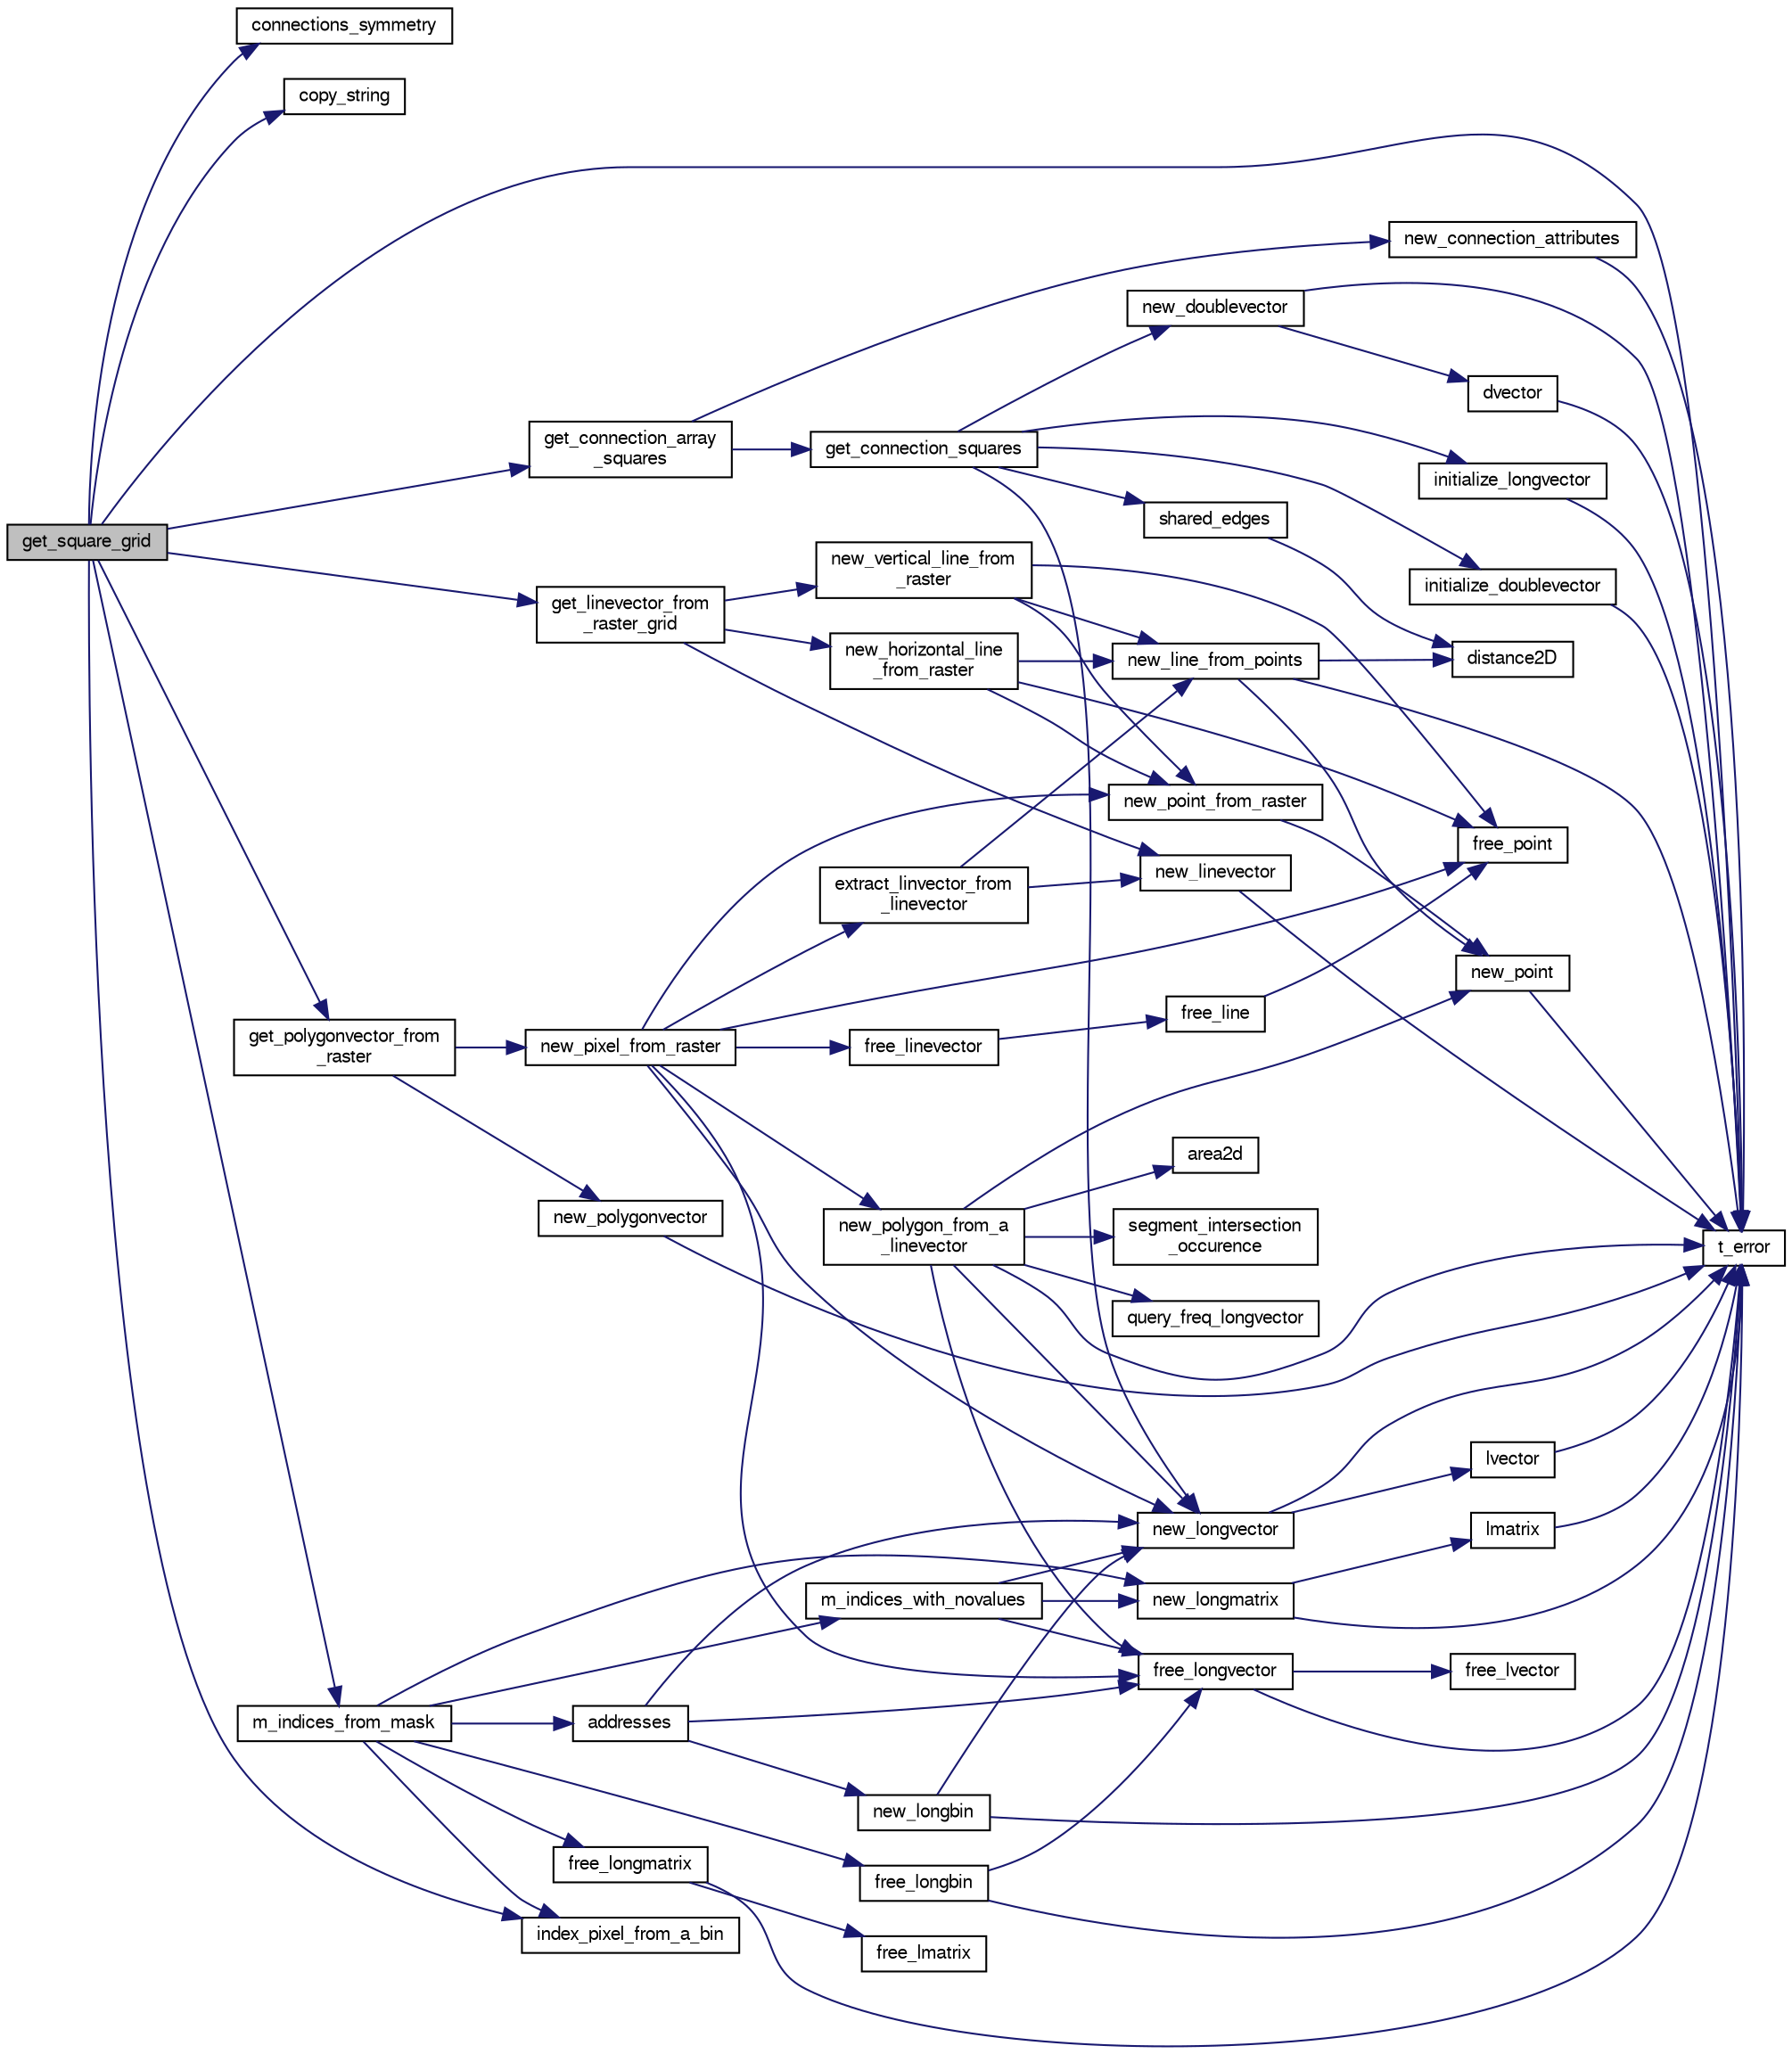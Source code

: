 digraph "get_square_grid"
{
  bgcolor="transparent";
  edge [fontname="FreeSans",fontsize="10",labelfontname="FreeSans",labelfontsize="10"];
  node [fontname="FreeSans",fontsize="10",shape=record];
  rankdir="LR";
  Node1 [label="get_square_grid",height=0.2,width=0.4,color="black", fillcolor="grey75", style="filled" fontcolor="black"];
  Node1 -> Node2 [color="midnightblue",fontsize="10",style="solid",fontname="FreeSans"];
  Node2 [label="connections_symmetry",height=0.2,width=0.4,color="black",URL="$geometry__attribute_8c.html#af7ad269c0c6f4b6147cd298d55fc61ad"];
  Node1 -> Node3 [color="midnightblue",fontsize="10",style="solid",fontname="FreeSans"];
  Node3 [label="copy_string",height=0.2,width=0.4,color="black",URL="$bigcells2_8c.html#a2eec32e670f285ae6dbcd2e6513e4b78"];
  Node1 -> Node4 [color="midnightblue",fontsize="10",style="solid",fontname="FreeSans"];
  Node4 [label="get_connection_array\l_squares",height=0.2,width=0.4,color="black",URL="$geometry__attribute_8c.html#a763fd7ef8c5e6047e407a77a937bda9d"];
  Node4 -> Node5 [color="midnightblue",fontsize="10",style="solid",fontname="FreeSans"];
  Node5 [label="new_connection_attributes",height=0.2,width=0.4,color="black",URL="$geometry__attribute_8c.html#a53d31b98f02eddc1cf683836d2880616"];
  Node5 -> Node6 [color="midnightblue",fontsize="10",style="solid",fontname="FreeSans"];
  Node6 [label="t_error",height=0.2,width=0.4,color="black",URL="$error_8c.html#af79ef7c6656ef0f3d2786e2b09c1755f"];
  Node4 -> Node7 [color="midnightblue",fontsize="10",style="solid",fontname="FreeSans"];
  Node7 [label="get_connection_squares",height=0.2,width=0.4,color="black",URL="$geometry__attribute_8c.html#adf0b251be63b8e8e23f0802841d01517"];
  Node7 -> Node8 [color="midnightblue",fontsize="10",style="solid",fontname="FreeSans"];
  Node8 [label="new_longvector",height=0.2,width=0.4,color="black",URL="$alloc_8c.html#a85853f82d1b0df7d49c675476f31c68f"];
  Node8 -> Node6 [color="midnightblue",fontsize="10",style="solid",fontname="FreeSans"];
  Node8 -> Node9 [color="midnightblue",fontsize="10",style="solid",fontname="FreeSans"];
  Node9 [label="lvector",height=0.2,width=0.4,color="black",URL="$alloc_8c.html#af4f505f2dcb9ffd8fb12a7750b38b7e5"];
  Node9 -> Node6 [color="midnightblue",fontsize="10",style="solid",fontname="FreeSans"];
  Node7 -> Node10 [color="midnightblue",fontsize="10",style="solid",fontname="FreeSans"];
  Node10 [label="new_doublevector",height=0.2,width=0.4,color="black",URL="$alloc_8c.html#a724e4d54ff17ee3caa26463378109887"];
  Node10 -> Node6 [color="midnightblue",fontsize="10",style="solid",fontname="FreeSans"];
  Node10 -> Node11 [color="midnightblue",fontsize="10",style="solid",fontname="FreeSans"];
  Node11 [label="dvector",height=0.2,width=0.4,color="black",URL="$alloc_8c.html#ae21c4c252ad5d5710ebd03d6f07e40de"];
  Node11 -> Node6 [color="midnightblue",fontsize="10",style="solid",fontname="FreeSans"];
  Node7 -> Node12 [color="midnightblue",fontsize="10",style="solid",fontname="FreeSans"];
  Node12 [label="initialize_longvector",height=0.2,width=0.4,color="black",URL="$datamanipulation_8c.html#a11287d9ad90c5510b1bb23493c348691"];
  Node12 -> Node6 [color="midnightblue",fontsize="10",style="solid",fontname="FreeSans"];
  Node7 -> Node13 [color="midnightblue",fontsize="10",style="solid",fontname="FreeSans"];
  Node13 [label="initialize_doublevector",height=0.2,width=0.4,color="black",URL="$datamanipulation_8c.html#a38becedf79e63b876a220a6f7e23da9e"];
  Node13 -> Node6 [color="midnightblue",fontsize="10",style="solid",fontname="FreeSans"];
  Node7 -> Node14 [color="midnightblue",fontsize="10",style="solid",fontname="FreeSans"];
  Node14 [label="shared_edges",height=0.2,width=0.4,color="black",URL="$geometry__utilities_8c.html#a2e90fff5f5dcf081b2b49d0ecd9e4c04"];
  Node14 -> Node15 [color="midnightblue",fontsize="10",style="solid",fontname="FreeSans"];
  Node15 [label="distance2D",height=0.2,width=0.4,color="black",URL="$geometry__utilities_8c.html#a07ea39ba382bc83eec795d9381a19b76"];
  Node1 -> Node16 [color="midnightblue",fontsize="10",style="solid",fontname="FreeSans"];
  Node16 [label="get_linevector_from\l_raster_grid",height=0.2,width=0.4,color="black",URL="$g__raster2plvector_8c.html#a02fd6f18b2506a6c8cf679122880461a"];
  Node16 -> Node17 [color="midnightblue",fontsize="10",style="solid",fontname="FreeSans"];
  Node17 [label="new_linevector",height=0.2,width=0.4,color="black",URL="$geometry_8c.html#a3e74bec1227ed7fad579095dca7841f1"];
  Node17 -> Node6 [color="midnightblue",fontsize="10",style="solid",fontname="FreeSans"];
  Node16 -> Node18 [color="midnightblue",fontsize="10",style="solid",fontname="FreeSans"];
  Node18 [label="new_vertical_line_from\l_raster",height=0.2,width=0.4,color="black",URL="$g__raster2plvector_8c.html#ab6d805b9109791cb9604f2297eab5b23"];
  Node18 -> Node19 [color="midnightblue",fontsize="10",style="solid",fontname="FreeSans"];
  Node19 [label="new_point_from_raster",height=0.2,width=0.4,color="black",URL="$g__raster2plvector_8c.html#a2ba706ca2c53cfaebfd3a9db051d1460"];
  Node19 -> Node20 [color="midnightblue",fontsize="10",style="solid",fontname="FreeSans"];
  Node20 [label="new_point",height=0.2,width=0.4,color="black",URL="$geometry_8c.html#a49193cd7a27109da689dd26a0ce1fc75"];
  Node20 -> Node6 [color="midnightblue",fontsize="10",style="solid",fontname="FreeSans"];
  Node18 -> Node21 [color="midnightblue",fontsize="10",style="solid",fontname="FreeSans"];
  Node21 [label="new_line_from_points",height=0.2,width=0.4,color="black",URL="$geometry_8c.html#aeec151f90d957e9639e59915dbdebb31"];
  Node21 -> Node6 [color="midnightblue",fontsize="10",style="solid",fontname="FreeSans"];
  Node21 -> Node20 [color="midnightblue",fontsize="10",style="solid",fontname="FreeSans"];
  Node21 -> Node15 [color="midnightblue",fontsize="10",style="solid",fontname="FreeSans"];
  Node18 -> Node22 [color="midnightblue",fontsize="10",style="solid",fontname="FreeSans"];
  Node22 [label="free_point",height=0.2,width=0.4,color="black",URL="$geometry__freememory_8c.html#a92e2bb48750a3d7406b6b4f16782cd0e"];
  Node16 -> Node23 [color="midnightblue",fontsize="10",style="solid",fontname="FreeSans"];
  Node23 [label="new_horizontal_line\l_from_raster",height=0.2,width=0.4,color="black",URL="$g__raster2plvector_8c.html#a6ac4cbd5562d6a8e636d775d2f3da1ff"];
  Node23 -> Node19 [color="midnightblue",fontsize="10",style="solid",fontname="FreeSans"];
  Node23 -> Node21 [color="midnightblue",fontsize="10",style="solid",fontname="FreeSans"];
  Node23 -> Node22 [color="midnightblue",fontsize="10",style="solid",fontname="FreeSans"];
  Node1 -> Node24 [color="midnightblue",fontsize="10",style="solid",fontname="FreeSans"];
  Node24 [label="get_polygonvector_from\l_raster",height=0.2,width=0.4,color="black",URL="$g__raster2plvector_8c.html#a7e6c1b852351ca4404c07a2f98494166"];
  Node24 -> Node25 [color="midnightblue",fontsize="10",style="solid",fontname="FreeSans"];
  Node25 [label="new_polygonvector",height=0.2,width=0.4,color="black",URL="$geometry_8c.html#a52f72d805ab7de74072297b0487c10cc"];
  Node25 -> Node6 [color="midnightblue",fontsize="10",style="solid",fontname="FreeSans"];
  Node24 -> Node26 [color="midnightblue",fontsize="10",style="solid",fontname="FreeSans"];
  Node26 [label="new_pixel_from_raster",height=0.2,width=0.4,color="black",URL="$g__raster2plvector_8c.html#af897eda04f2279371d5093b2eac582d4"];
  Node26 -> Node19 [color="midnightblue",fontsize="10",style="solid",fontname="FreeSans"];
  Node26 -> Node8 [color="midnightblue",fontsize="10",style="solid",fontname="FreeSans"];
  Node26 -> Node27 [color="midnightblue",fontsize="10",style="solid",fontname="FreeSans"];
  Node27 [label="extract_linvector_from\l_linevector",height=0.2,width=0.4,color="black",URL="$geometry__io_8c.html#abd9f7191fc93e72c4dcb09b60b68f7e0"];
  Node27 -> Node17 [color="midnightblue",fontsize="10",style="solid",fontname="FreeSans"];
  Node27 -> Node21 [color="midnightblue",fontsize="10",style="solid",fontname="FreeSans"];
  Node26 -> Node28 [color="midnightblue",fontsize="10",style="solid",fontname="FreeSans"];
  Node28 [label="new_polygon_from_a\l_linevector",height=0.2,width=0.4,color="black",URL="$geometry_8c.html#a249283b40c80bec62d22c49f1160ceb1"];
  Node28 -> Node6 [color="midnightblue",fontsize="10",style="solid",fontname="FreeSans"];
  Node28 -> Node20 [color="midnightblue",fontsize="10",style="solid",fontname="FreeSans"];
  Node28 -> Node29 [color="midnightblue",fontsize="10",style="solid",fontname="FreeSans"];
  Node29 [label="segment_intersection\l_occurence",height=0.2,width=0.4,color="black",URL="$geometry__utilities_8c.html#acc2804c94dc8291d2b41d30316158605"];
  Node28 -> Node8 [color="midnightblue",fontsize="10",style="solid",fontname="FreeSans"];
  Node28 -> Node30 [color="midnightblue",fontsize="10",style="solid",fontname="FreeSans"];
  Node30 [label="query_freq_longvector",height=0.2,width=0.4,color="black",URL="$geometry__utilities_8c.html#a1ff1ee95b124d56c7a5e5c7c1f3ff425"];
  Node28 -> Node31 [color="midnightblue",fontsize="10",style="solid",fontname="FreeSans"];
  Node31 [label="area2d",height=0.2,width=0.4,color="black",URL="$geometry__utilities_8c.html#a12c64e39bdb724a66dab8a3c95e501b1"];
  Node28 -> Node32 [color="midnightblue",fontsize="10",style="solid",fontname="FreeSans"];
  Node32 [label="free_longvector",height=0.2,width=0.4,color="black",URL="$alloc_8c.html#a04fde7eac99d9b9020b658a49670f86c"];
  Node32 -> Node6 [color="midnightblue",fontsize="10",style="solid",fontname="FreeSans"];
  Node32 -> Node33 [color="midnightblue",fontsize="10",style="solid",fontname="FreeSans"];
  Node33 [label="free_lvector",height=0.2,width=0.4,color="black",URL="$alloc_8c.html#a06786bf777613d3724c0f5e8425a03af"];
  Node26 -> Node22 [color="midnightblue",fontsize="10",style="solid",fontname="FreeSans"];
  Node26 -> Node32 [color="midnightblue",fontsize="10",style="solid",fontname="FreeSans"];
  Node26 -> Node34 [color="midnightblue",fontsize="10",style="solid",fontname="FreeSans"];
  Node34 [label="free_linevector",height=0.2,width=0.4,color="black",URL="$geometry__freememory_8c.html#a3dd1b81fd65e4b4c54ba62e87ca4c6b5"];
  Node34 -> Node35 [color="midnightblue",fontsize="10",style="solid",fontname="FreeSans"];
  Node35 [label="free_line",height=0.2,width=0.4,color="black",URL="$geometry__freememory_8c.html#a93dcdfbfce9f9d5bd54d6df2cf53e664"];
  Node35 -> Node22 [color="midnightblue",fontsize="10",style="solid",fontname="FreeSans"];
  Node1 -> Node36 [color="midnightblue",fontsize="10",style="solid",fontname="FreeSans"];
  Node36 [label="index_pixel_from_a_bin",height=0.2,width=0.4,color="black",URL="$g__raster2plvector_8c.html#a3abb055f6b19a51bd5dc90f5f35f9017"];
  Node1 -> Node37 [color="midnightblue",fontsize="10",style="solid",fontname="FreeSans"];
  Node37 [label="m_indices_from_mask",height=0.2,width=0.4,color="black",URL="$g__raster2plvector_8c.html#ae62849b1134137a54321fdb9c700225a"];
  Node37 -> Node38 [color="midnightblue",fontsize="10",style="solid",fontname="FreeSans"];
  Node38 [label="new_longmatrix",height=0.2,width=0.4,color="black",URL="$alloc_8c.html#aa6c45910d3a9d8c3fc11170310c2a820"];
  Node38 -> Node6 [color="midnightblue",fontsize="10",style="solid",fontname="FreeSans"];
  Node38 -> Node39 [color="midnightblue",fontsize="10",style="solid",fontname="FreeSans"];
  Node39 [label="lmatrix",height=0.2,width=0.4,color="black",URL="$alloc_8c.html#a5ced7476e0d5f25e9156e09ffc9ce64d"];
  Node39 -> Node6 [color="midnightblue",fontsize="10",style="solid",fontname="FreeSans"];
  Node37 -> Node40 [color="midnightblue",fontsize="10",style="solid",fontname="FreeSans"];
  Node40 [label="addresses",height=0.2,width=0.4,color="black",URL="$g__raster2plvector_8c.html#a3b5885f7756980e7854fa01a272139d4"];
  Node40 -> Node8 [color="midnightblue",fontsize="10",style="solid",fontname="FreeSans"];
  Node40 -> Node41 [color="midnightblue",fontsize="10",style="solid",fontname="FreeSans"];
  Node41 [label="new_longbin",height=0.2,width=0.4,color="black",URL="$alloc_8c.html#afb274db51d2c240d31e4620e7bd4f029"];
  Node41 -> Node6 [color="midnightblue",fontsize="10",style="solid",fontname="FreeSans"];
  Node41 -> Node8 [color="midnightblue",fontsize="10",style="solid",fontname="FreeSans"];
  Node40 -> Node32 [color="midnightblue",fontsize="10",style="solid",fontname="FreeSans"];
  Node37 -> Node42 [color="midnightblue",fontsize="10",style="solid",fontname="FreeSans"];
  Node42 [label="m_indices_with_novalues",height=0.2,width=0.4,color="black",URL="$g__raster2plvector_8c.html#a9dcdce3e45c3242c0f92458a26b96900"];
  Node42 -> Node8 [color="midnightblue",fontsize="10",style="solid",fontname="FreeSans"];
  Node42 -> Node38 [color="midnightblue",fontsize="10",style="solid",fontname="FreeSans"];
  Node42 -> Node32 [color="midnightblue",fontsize="10",style="solid",fontname="FreeSans"];
  Node37 -> Node36 [color="midnightblue",fontsize="10",style="solid",fontname="FreeSans"];
  Node37 -> Node43 [color="midnightblue",fontsize="10",style="solid",fontname="FreeSans"];
  Node43 [label="free_longbin",height=0.2,width=0.4,color="black",URL="$alloc_8c.html#a000918833802f10fa2889f15f5cc4fef"];
  Node43 -> Node6 [color="midnightblue",fontsize="10",style="solid",fontname="FreeSans"];
  Node43 -> Node32 [color="midnightblue",fontsize="10",style="solid",fontname="FreeSans"];
  Node37 -> Node44 [color="midnightblue",fontsize="10",style="solid",fontname="FreeSans"];
  Node44 [label="free_longmatrix",height=0.2,width=0.4,color="black",URL="$alloc_8c.html#abd760649779b325c9d6dde0f4f10764a"];
  Node44 -> Node6 [color="midnightblue",fontsize="10",style="solid",fontname="FreeSans"];
  Node44 -> Node45 [color="midnightblue",fontsize="10",style="solid",fontname="FreeSans"];
  Node45 [label="free_lmatrix",height=0.2,width=0.4,color="black",URL="$alloc_8c.html#a21c30ac183ff64c775d0fa216d5c6e52"];
  Node1 -> Node6 [color="midnightblue",fontsize="10",style="solid",fontname="FreeSans"];
}
